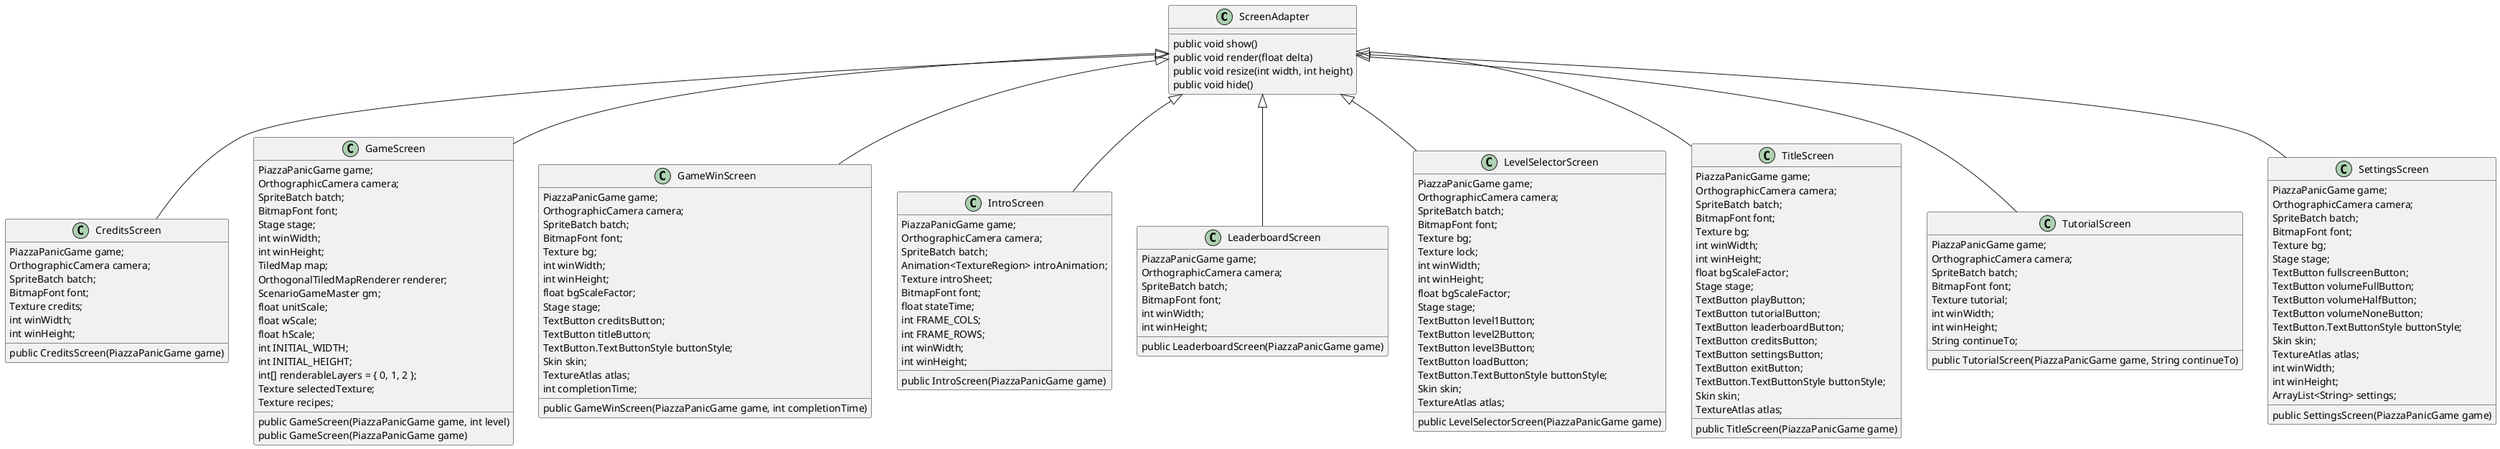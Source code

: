 @startuml
class ScreenAdapter{
  public void show()
 public void render(float delta)
 public void resize(int width, int height)
 public void hide()
}



 class CreditsScreen extends ScreenAdapter{

 PiazzaPanicGame game;
     OrthographicCamera camera;
     SpriteBatch batch;
     BitmapFont font;
     Texture credits;
     int winWidth;
     int winHeight;

     public CreditsScreen(PiazzaPanicGame game)

 }



 class GameScreen extends ScreenAdapter {
 PiazzaPanicGame game;
     OrthographicCamera camera;
     SpriteBatch batch;
     BitmapFont font;
     Stage stage;
     int winWidth;
     int winHeight;
     TiledMap map;
     OrthogonalTiledMapRenderer renderer;
     ScenarioGameMaster gm;
     float unitScale;
     float wScale;
     float hScale;
     int INITIAL_WIDTH;
     int INITIAL_HEIGHT;
     int[] renderableLayers = { 0, 1, 2 };
     Texture selectedTexture;
     Texture recipes;

 public GameScreen(PiazzaPanicGame game, int level)
 public GameScreen(PiazzaPanicGame game)

 }

 class GameWinScreen extends ScreenAdapter {
    PiazzaPanicGame game;
     OrthographicCamera camera;
     SpriteBatch batch;
     BitmapFont font;
     Texture bg;
     int winWidth;
     int winHeight;
     float bgScaleFactor;
     Stage stage;
     TextButton creditsButton;
     TextButton titleButton;
     TextButton.TextButtonStyle buttonStyle;
     Skin skin;
     TextureAtlas atlas;
     int completionTime;
  public GameWinScreen(PiazzaPanicGame game, int completionTime)



 }

class IntroScreen extends ScreenAdapter {
  PiazzaPanicGame game;
    OrthographicCamera camera;
    SpriteBatch batch;
    Animation<TextureRegion> introAnimation;
    Texture introSheet;
    BitmapFont font;
    float stateTime;
    int FRAME_COLS;
    int FRAME_ROWS;
    int winWidth;
    int winHeight;

    public IntroScreen(PiazzaPanicGame game)
}
class LeaderboardScreen extends ScreenAdapter {
PiazzaPanicGame game;
    OrthographicCamera camera;
    SpriteBatch batch;
    BitmapFont font;
    int winWidth;
    int winHeight;
    public LeaderboardScreen(PiazzaPanicGame game)
    }

 class LevelSelectorScreen extends ScreenAdapter {
 PiazzaPanicGame game;
     OrthographicCamera camera;
     SpriteBatch batch;
     BitmapFont font;
     Texture bg;
     Texture lock;
     int winWidth;
     int winHeight;
     float bgScaleFactor;
     Stage stage;
     TextButton level1Button;
     TextButton level2Button;
     TextButton level3Button;
     TextButton loadButton;
     TextButton.TextButtonStyle buttonStyle;
     Skin skin;
     TextureAtlas atlas;
public LevelSelectorScreen(PiazzaPanicGame game)
}

class TitleScreen extends ScreenAdapter {
  PiazzaPanicGame game;
    OrthographicCamera camera;
    SpriteBatch batch;
    BitmapFont font;
    Texture bg;
    int winWidth;
    int winHeight;
    float bgScaleFactor;
    Stage stage;
    TextButton playButton;
    TextButton tutorialButton;
    TextButton leaderboardButton;
    TextButton creditsButton;
    TextButton settingsButton;
    TextButton exitButton;
    TextButton.TextButtonStyle buttonStyle;
    Skin skin;
    TextureAtlas atlas;
     public TitleScreen(PiazzaPanicGame game)
     }

    class TutorialScreen extends ScreenAdapter {
     PiazzaPanicGame game;
         OrthographicCamera camera;
         SpriteBatch batch;
         BitmapFont font;
         Texture tutorial;
         int winWidth;
         int winHeight;
         String continueTo;
         public TutorialScreen(PiazzaPanicGame game, String continueTo)
         }
class SettingsScreen extends ScreenAdapter {
  PiazzaPanicGame game;
    OrthographicCamera camera;
    SpriteBatch batch;
    BitmapFont font;
    Texture bg;
    Stage stage;
    TextButton fullscreenButton;
    TextButton volumeFullButton;
    TextButton volumeHalfButton;
    TextButton volumeNoneButton;
    TextButton.TextButtonStyle buttonStyle;
    Skin skin;
    TextureAtlas atlas;
    int winWidth;
    int winHeight;
    ArrayList<String> settings;
 public SettingsScreen(PiazzaPanicGame game)
 }

@enduml